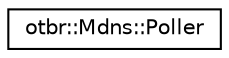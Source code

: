 digraph "Graphical Class Hierarchy"
{
  edge [fontname="Helvetica",fontsize="10",labelfontname="Helvetica",labelfontsize="10"];
  node [fontname="Helvetica",fontsize="10",shape=record];
  rankdir="LR";
  Node0 [label="otbr::Mdns::Poller",height=0.2,width=0.4,color="black", fillcolor="white", style="filled",URL="$d5/d23/classotbr_1_1Mdns_1_1Poller.html",tooltip="This class implements the AvahiPoll. "];
}
